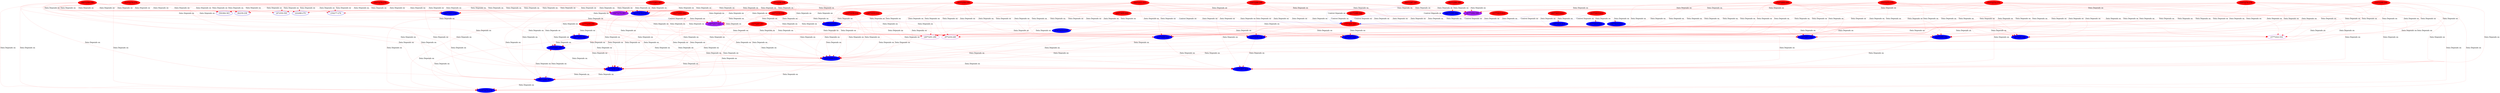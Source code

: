digraph "" { 
18[ label="(18**)275-276",color=blue,style=filled];
54[ label="(54**)274-274",color=red,style=filled];
53[ label="(53**)274-274",color=red,style=filled];
21[ label="(21**)279-279",color=blue,style=filled];
23[ label="(23**)279-279",color=red,style=filled];
18[ label="(18**)275-276",color=blue,style=filled];
20[ label="(20**)276-276",color=red,style=filled];
10[ label="(10**)258-258",color=red,style=filled];
15[ label="(15**)260-262",color=blue,style=filled];
12[ label="(12**)260-260",color=red,style=filled];
15[ label="(15**)260-262",color=blue,style=filled];
15[ label="(15**)260-262",color=blue,style=filled];
33[ label="(33**)300-311",color=blue,style=filled];
33[ label="(33**)300-311",color=blue,style=filled];
33[ label="(33**)300-311",color=blue,style=filled];
33[ label="(33**)300-311",color=blue,style=filled];
33[ label="(33**)300-311",color=blue,style=filled];
33[ label="(33**)300-311",color=blue,style=filled];
33[ label="(33**)300-311",color=blue,style=filled];
44[ label="(44**)311-311",color=red,style=filled];
33[ label="(33**)300-311",color=blue,style=filled];
34[ label="(34**)317-322",color=purple,style=filled];
34[ label="(34**)317-322",color=purple,style=filled];
34[ label="(34**)317-322",color=purple,style=filled];
24[ label="(24**)288-288",color=red,style=filled];
25[ label="(25**)289-289",color=blue,style=filled];
27[ label="(27**)294-294",color=red,style=filled];
30[ label="(30**)294-294",color=blue,style=filled];
31[ label="(31**)297-297",color=red,style=filled];
33[ label="(33**)300-311",color=blue,style=filled];
33[ label="(33**)300-311",color=blue,style=filled];
33[ label="(33**)300-311",color=blue,style=filled];
33[ label="(33**)300-311",color=blue,style=filled];
43[ label="(43**)336-338",color=blue,style=filled];
43[ label="(43**)336-338",color=blue,style=filled];
43[ label="(43**)336-338",color=blue,style=filled];
40[ label="(40**)336-336",color=red,style=filled];
34[ label="(34**)317-322",color=purple,style=filled];
34[ label="(34**)317-322",color=purple,style=filled];
34[ label="(34**)317-322",color=purple,style=filled];
38[ label="(38**)333-333",color=red,style=filled];
55[ label="(55**)375-375",color=red,style=filled];
56[ label="(56**)379-383",color=purple,style=filled];
56[ label="(56**)379-383",color=purple,style=filled];
56[ label="(56**)379-383",color=purple,style=filled];
56[ label="(56**)379-383",color=purple,style=filled];
56[ label="(56**)379-383",color=purple,style=filled];
45[ label="(45**)356-356",color=red,style=filled];
46[ label="(46**)357-358",color=blue,style=filled];
48[ label="(48**)358-358",color=red,style=filled];
46[ label="(46**)357-358",color=blue,style=filled];
52[ label="(52**)365-367",color=blue,style=filled];
52[ label="(52**)365-367",color=blue,style=filled];
52[ label="(52**)365-367",color=blue,style=filled];
49[ label="(49**)360-363",color=blue,style=filled];
49[ label="(49**)360-363",color=blue,style=filled];
49[ label="(49**)360-363",color=blue,style=filled];
51[ label="(51**)363-363",color=red,style=filled];
49[ label="(49**)360-363",color=blue,style=filled];
73[ label="(73**)410-415",color=blue,style=filled];
73[ label="(73**)410-415",color=blue,style=filled];
71[ label="(71**)407-408",color=blue,style=filled];
73[ label="(73**)410-415",color=blue,style=filled];
73[ label="(73**)410-415",color=blue,style=filled];
73[ label="(73**)410-415",color=blue,style=filled];
73[ label="(73**)410-415",color=blue,style=filled];
70[ label="(70**)401-406",color=blue,style=filled];
70[ label="(70**)401-406",color=blue,style=filled];
69[ label="(69**)400-400",color=red,style=filled];
70[ label="(70**)401-406",color=blue,style=filled];
70[ label="(70**)401-406",color=blue,style=filled];
72[ label="(72**)406-406",color=red,style=filled];
71[ label="(71**)407-408",color=blue,style=filled];
70[ label="(70**)401-406",color=blue,style=filled];
70[ label="(70**)401-406",color=blue,style=filled];
67[ label="(67**)392-398",color=purple,style=filled];
67[ label="(67**)392-398",color=purple,style=filled];
67[ label="(67**)392-398",color=purple,style=filled];
67[ label="(67**)392-398",color=purple,style=filled];
67[ label="(67**)392-398",color=purple,style=filled];
67[ label="(67**)392-398",color=purple,style=filled];
67[ label="(67**)392-398",color=purple,style=filled];
60[ label="(60**)387-387",color=red,style=filled];
66[ label="(66**)389-389",color=blue,style=filled];
62[ label="(62**)388-388",color=red,style=filled];
61[ label="(61**)388-388",color=red,style=filled];
81[ label="(81**)424-424",color=blue,style=filled];
64[ label="(64**)424-424",color=blue,style=filled];
58[ label="(58**)424-424",color=blue,style=filled];
74[ label="(74**)416-418",color=blue,style=filled];
74[ label="(74**)416-418",color=blue,style=filled];
74[ label="(74**)416-418",color=blue,style=filled];
75[ label="(75**)421-421",color=red,style=filled];
80[ label="(80**)423-423",color=red,style=filled];
57[ label="(57**)423-423",color=red,style=filled];
63[ label="(63**)423-423",color=red,style=filled];
4[ label="(4**)197-220",color=blue,style=filled];
4[ label="(4**)197-220",color=blue,style=filled];
4[ label="(4**)197-220",color=blue,style=filled];
4[ label="(4**)197-220",color=blue,style=filled];
4[ label="(4**)197-220",color=blue,style=filled];
4[ label="(4**)197-220",color=blue,style=filled];
4[ label="(4**)197-220",color=blue,style=filled];
4[ label="(4**)197-220",color=blue,style=filled];
4[ label="(4**)197-220",color=blue,style=filled];
4[ label="(4**)197-220",color=blue,style=filled];
4[ label="(4**)197-220",color=blue,style=filled];
4[ label="(4**)197-220",color=blue,style=filled];
4[ label="(4**)197-220",color=blue,style=filled];
4[ label="(4**)197-220",color=blue,style=filled];
4[ label="(4**)197-220",color=blue,style=filled];
4[ label="(4**)197-220",color=blue,style=filled];
4[ label="(4**)197-220",color=blue,style=filled];
4[ label="(4**)197-220",color=blue,style=filled];
4[ label="(4**)197-220",color=blue,style=filled];
4[ label="(4**)197-220",color=blue,style=filled];
4[ label="(4**)197-220",color=blue,style=filled];
4[ label="(4**)197-220",color=blue,style=filled];
4[ label="(4**)197-220",color=blue,style=filled];
4[ label="(4**)197-220",color=blue,style=filled];
5[ label="(5**)230-238",color=blue,style=filled];
7[ label="(7**)238-238",color=red,style=filled];
5[ label="(5**)230-238",color=blue,style=filled];
5[ label="(5**)230-238",color=blue,style=filled];
5[ label="(5**)230-238",color=blue,style=filled];
5[ label="(5**)230-238",color=blue,style=filled];
5[ label="(5**)230-238",color=blue,style=filled];
5[ label="(5**)230-238",color=blue,style=filled];
5[ label="(5**)230-238",color=blue,style=filled];
5[ label="(5**)230-238",color=blue,style=filled];
16[ label="(16**)248-248",color=red,style=filled];
8[ label="(8**)241-248",color=blue,style=filled];
8[ label="(8**)241-248",color=blue,style=filled];
8[ label="(8**)241-248",color=blue,style=filled];
8[ label="(8**)241-248",color=blue,style=filled];
8[ label="(8**)241-248",color=blue,style=filled];
8[ label="(8**)241-248",color=blue,style=filled];
8[ label="(8**)241-248",color=blue,style=filled];
8[ label="(8**)241-248",color=blue,style=filled];
5->49[ color="red" label="Data Depends on" style = dotted ];
7->5[ color="red" label="Data Depends on" style = dotted ];
7->73[ color="red" label="Data Depends on" style = dotted ];
7->34[ color="red" label="Data Depends on" style = dotted ];
7->18[ color="red" label="Data Depends on" style = dotted ];
7->46[ color="red" label="Data Depends on" style = dotted ];
22[ label="(22)280-279",color=blue];
7->22[ color="red" label="Data Depends on" style = dotted ];
7->56[ color="red" label="Data Depends on" style = dotted ];
50[ label="(50)364-363",color=blue];
7->50[ color="red" label="Data Depends on" style = dotted ];
6[ label="(6)239-238",color=blue];
7->6[ color="red" label="Data Depends on" style = dotted ];
7->4[ color="red" label="Data Depends on" style = dotted ];
7->71[ color="red" label="Data Depends on" style = dotted ];
47[ label="(47)359-358",color=blue];
7->47[ color="red" label="Data Depends on" style = dotted ];
7->49[ color="red" label="Data Depends on" style = dotted ];
7->21[ color="red" label="Data Depends on" style = dotted ];
19[ label="(19)277-276",color=blue];
7->19[ color="red" label="Data Depends on" style = dotted ];
9[ label="(9**)250-249",color=purple];
10->9[ color="red" label="Data Depends on" style = dotted ];
10->34[ color="red" label="Data Depends on" style = dotted ];
10->33[ color="red" label="Data Depends on" style = dotted ];
10->5[ color="red" label="Data Depends on" style = dotted ];
12->34[ color="red" label="Data Depends on" style = dotted ];
12->15[ color="red" label="Data Depends on" style = dotted ];
12->30[ color="red" label="Data Depends on" style = dotted ];
12->9[ color="red" label="Data Depends on" style = dotted ];
12->5[ color="red" label="Data Depends on" style = dotted ];
12->52[ color="red" label="Data Depends on" style = dotted ];
12->33[ color="red" label="Data Depends on" style = dotted ];
15->52[ color="red" label="Data Depends on" style = dotted ];
15->5[ color="red" label="Data Depends on" style = dotted ];
15->71[ color="red" label="Data Depends on" style = dotted ];
16->8[ color="red" label="Data Depends on" style = dotted ];
16->25[ color="red" label="Data Depends on" style = dotted ];
37[ label="(37**)322-316",color=purple];
16->37[ color="red" label="Data Depends on" style = dotted ];
16->33[ color="red" label="Data Depends on" style = dotted ];
16->4[ color="red" label="Data Depends on" style = dotted ];
16->15[ color="red" label="Data Depends on" style = dotted ];
16->70[ color="red" label="Data Depends on" style = dotted ];
16->71[ color="red" label="Data Depends on" style = dotted ];
16->67[ color="red" label="Data Depends on" style = dotted ];
16->43[ color="red" label="Data Depends on" style = dotted ];
16->9[ color="red" label="Data Depends on" style = dotted ];
26[ label="(26**)291-290",color=purple];
16->26[ color="red" label="Data Depends on" style = dotted ];
20->5[ color="red" label="Data Depends on" style = dotted ];
20->21[ color="red" label="Data Depends on" style = dotted ];
20->6[ color="red" label="Data Depends on" style = dotted ];
20->46[ color="red" label="Data Depends on" style = dotted ];
20->50[ color="red" label="Data Depends on" style = dotted ];
20->34[ color="red" label="Data Depends on" style = dotted ];
20->47[ color="red" label="Data Depends on" style = dotted ];
20->26[ color="red" label="Data Depends on" style = dotted ];
20->18[ color="red" label="Data Depends on" style = dotted ];
20->19[ color="red" label="Data Depends on" style = dotted ];
20->56[ color="red" label="Data Depends on" style = dotted ];
20->22[ color="red" label="Data Depends on" style = dotted ];
20->33[ color="red" label="Data Depends on" style = dotted ];
20->49[ color="red" label="Data Depends on" style = dotted ];
23->5[ color="red" label="Data Depends on" style = dotted ];
23->49[ color="red" label="Data Depends on" style = dotted ];
23->50[ color="red" label="Data Depends on" style = dotted ];
23->6[ color="red" label="Data Depends on" style = dotted ];
23->47[ color="red" label="Data Depends on" style = dotted ];
23->19[ color="red" label="Data Depends on" style = dotted ];
23->26[ color="red" label="Data Depends on" style = dotted ];
23->34[ color="red" label="Data Depends on" style = dotted ];
23->46[ color="red" label="Data Depends on" style = dotted ];
23->33[ color="red" label="Data Depends on" style = dotted ];
23->56[ color="red" label="Data Depends on" style = dotted ];
23->22[ color="red" label="Data Depends on" style = dotted ];
23->21[ color="red" label="Data Depends on" style = dotted ];
23->18[ color="red" label="Data Depends on" style = dotted ];
25->71[ color="red" label="Data Depends on" style = dotted ];
24->37[ color="red" label="Data Depends on" style = dotted ];
24->70[ color="red" label="Data Depends on" style = dotted ];
24->4[ color="red" label="Data Depends on" style = dotted ];
24->33[ color="red" label="Data Depends on" style = dotted ];
24->71[ color="red" label="Data Depends on" style = dotted ];
24->8[ color="red" label="Data Depends on" style = dotted ];
24->43[ color="red" label="Data Depends on" style = dotted ];
24->26[ color="red" label="Data Depends on" style = dotted ];
24->9[ color="red" label="Data Depends on" style = dotted ];
24->15[ color="red" label="Data Depends on" style = dotted ];
24->25[ color="red" label="Data Depends on" style = dotted ];
24->30[ color="red" label="Data Depends on" style = dotted ];
24->67[ color="red" label="Data Depends on" style = dotted ];
27->5[ color="red" label="Data Depends on" style = dotted ];
27->30[ color="red" label="Data Depends on" style = dotted ];
27->52[ color="red" label="Data Depends on" style = dotted ];
27->15[ color="red" label="Data Depends on" style = dotted ];
27->18[ color="red" label="Data Depends on" style = dotted ];
27->26[ color="red" label="Data Depends on" style = dotted ];
27->33[ color="red" label="Data Depends on" style = dotted ];
31->18[ color="red" label="Data Depends on" style = dotted ];
31->33[ color="red" label="Data Depends on" style = dotted ];
31->26[ color="red" label="Data Depends on" style = dotted ];
31->5[ color="red" label="Data Depends on" style = dotted ];
30->52[ color="red" label="Data Depends on" style = dotted ];
30->18[ color="red" label="Data Depends on" style = dotted ];
30->5[ color="red" label="Data Depends on" style = dotted ];
34->43[ color="red" label="Data Depends on" style = dotted ];
34->5[ color="red" label="Data Depends on" style = dotted ];
34->9[ color="red" label="Data Depends on" style = dotted ];
34->33[ color="red" label="Data Depends on" style = dotted ];
34->34[ color="red" label="Data Depends on" style = dotted ];
33->18[ color="red" label="Data Depends on" style = dotted ];
33->5[ color="red" label="Data Depends on" style = dotted ];
33->71[ color="red" label="Data Depends on" style = dotted ];
38->5[ color="red" label="Data Depends on" style = dotted ];
38->33[ color="red" label="Data Depends on" style = dotted ];
38->34[ color="red" label="Data Depends on" style = dotted ];
38->9[ color="red" label="Data Depends on" style = dotted ];
43->5[ color="red" label="Data Depends on" style = dotted ];
43->71[ color="red" label="Data Depends on" style = dotted ];
40->9[ color="red" label="Data Depends on" style = dotted ];
40->33[ color="red" label="Data Depends on" style = dotted ];
40->5[ color="red" label="Data Depends on" style = dotted ];
40->34[ color="red" label="Data Depends on" style = dotted ];
40->43[ color="red" label="Data Depends on" style = dotted ];
46->49[ color="red" label="Data Depends on" style = dotted ];
44->26[ color="red" label="Data Depends on" style = dotted ];
44->67[ color="red" label="Data Depends on" style = dotted ];
44->70[ color="red" label="Data Depends on" style = dotted ];
44->4[ color="red" label="Data Depends on" style = dotted ];
44->8[ color="red" label="Data Depends on" style = dotted ];
44->33[ color="red" label="Data Depends on" style = dotted ];
44->37[ color="red" label="Data Depends on" style = dotted ];
44->25[ color="red" label="Data Depends on" style = dotted ];
44->9[ color="red" label="Data Depends on" style = dotted ];
44->15[ color="red" label="Data Depends on" style = dotted ];
44->71[ color="red" label="Data Depends on" style = dotted ];
44->34[ color="red" label="Data Depends on" style = dotted ];
44->43[ color="red" label="Data Depends on" style = dotted ];
45->43[ color="red" label="Data Depends on" style = dotted ];
45->52[ color="red" label="Data Depends on" style = dotted ];
45->15[ color="red" label="Data Depends on" style = dotted ];
45->67[ color="red" label="Data Depends on" style = dotted ];
45->33[ color="red" label="Data Depends on" style = dotted ];
45->9[ color="red" label="Data Depends on" style = dotted ];
45->49[ color="red" label="Data Depends on" style = dotted ];
45->26[ color="red" label="Data Depends on" style = dotted ];
45->4[ color="red" label="Data Depends on" style = dotted ];
45->71[ color="red" label="Data Depends on" style = dotted ];
45->46[ color="red" label="Data Depends on" style = dotted ];
45->25[ color="red" label="Data Depends on" style = dotted ];
45->70[ color="red" label="Data Depends on" style = dotted ];
45->37[ color="red" label="Data Depends on" style = dotted ];
45->8[ color="red" label="Data Depends on" style = dotted ];
51->34[ color="red" label="Data Depends on" style = dotted ];
51->4[ color="red" label="Data Depends on" style = dotted ];
51->18[ color="red" label="Data Depends on" style = dotted ];
51->47[ color="red" label="Data Depends on" style = dotted ];
51->19[ color="red" label="Data Depends on" style = dotted ];
51->46[ color="red" label="Data Depends on" style = dotted ];
51->71[ color="red" label="Data Depends on" style = dotted ];
51->21[ color="red" label="Data Depends on" style = dotted ];
51->49[ color="red" label="Data Depends on" style = dotted ];
51->56[ color="red" label="Data Depends on" style = dotted ];
51->50[ color="red" label="Data Depends on" style = dotted ];
51->22[ color="red" label="Data Depends on" style = dotted ];
51->73[ color="red" label="Data Depends on" style = dotted ];
51->5[ color="red" label="Data Depends on" style = dotted ];
51->6[ color="red" label="Data Depends on" style = dotted ];
49->5[ color="red" label="Data Depends on" style = dotted ];
49->18[ color="red" label="Data Depends on" style = dotted ];
49->52[ color="red" label="Data Depends on" style = dotted ];
48->22[ color="red" label="Data Depends on" style = dotted ];
48->18[ color="red" label="Data Depends on" style = dotted ];
48->46[ color="red" label="Data Depends on" style = dotted ];
48->21[ color="red" label="Data Depends on" style = dotted ];
48->5[ color="red" label="Data Depends on" style = dotted ];
48->6[ color="red" label="Data Depends on" style = dotted ];
48->49[ color="red" label="Data Depends on" style = dotted ];
48->34[ color="red" label="Data Depends on" style = dotted ];
48->19[ color="red" label="Data Depends on" style = dotted ];
48->56[ color="red" label="Data Depends on" style = dotted ];
48->47[ color="red" label="Data Depends on" style = dotted ];
48->50[ color="red" label="Data Depends on" style = dotted ];
55->25[ color="red" label="Data Depends on" style = dotted ];
55->33[ color="red" label="Data Depends on" style = dotted ];
55->70[ color="red" label="Data Depends on" style = dotted ];
55->15[ color="red" label="Data Depends on" style = dotted ];
55->67[ color="red" label="Data Depends on" style = dotted ];
55->71[ color="red" label="Data Depends on" style = dotted ];
55->9[ color="red" label="Data Depends on" style = dotted ];
55->43[ color="red" label="Data Depends on" style = dotted ];
55->56[ color="red" label="Data Depends on" style = dotted ];
55->8[ color="red" label="Data Depends on" style = dotted ];
55->4[ color="red" label="Data Depends on" style = dotted ];
55->26[ color="red" label="Data Depends on" style = dotted ];
55->37[ color="red" label="Data Depends on" style = dotted ];
54->25[ color="red" label="Data Depends on" style = dotted ];
54->15[ color="red" label="Data Depends on" style = dotted ];
54->8[ color="red" label="Data Depends on" style = dotted ];
54->21[ color="red" label="Data Depends on" style = dotted ];
54->26[ color="red" label="Data Depends on" style = dotted ];
54->33[ color="red" label="Data Depends on" style = dotted ];
54->70[ color="red" label="Data Depends on" style = dotted ];
54->43[ color="red" label="Data Depends on" style = dotted ];
54->18[ color="red" label="Data Depends on" style = dotted ];
54->4[ color="red" label="Data Depends on" style = dotted ];
54->9[ color="red" label="Data Depends on" style = dotted ];
54->37[ color="red" label="Data Depends on" style = dotted ];
54->71[ color="red" label="Data Depends on" style = dotted ];
54->67[ color="red" label="Data Depends on" style = dotted ];
53->18[ color="red" label="Data Depends on" style = dotted ];
53->15[ color="red" label="Data Depends on" style = dotted ];
53->67[ color="red" label="Data Depends on" style = dotted ];
53->21[ color="red" label="Data Depends on" style = dotted ];
53->37[ color="red" label="Data Depends on" style = dotted ];
53->70[ color="red" label="Data Depends on" style = dotted ];
53->8[ color="red" label="Data Depends on" style = dotted ];
53->9[ color="red" label="Data Depends on" style = dotted ];
53->71[ color="red" label="Data Depends on" style = dotted ];
53->43[ color="red" label="Data Depends on" style = dotted ];
53->33[ color="red" label="Data Depends on" style = dotted ];
53->26[ color="red" label="Data Depends on" style = dotted ];
53->25[ color="red" label="Data Depends on" style = dotted ];
53->4[ color="red" label="Data Depends on" style = dotted ];
52->5[ color="red" label="Data Depends on" style = dotted ];
52->33[ color="red" label="Data Depends on" style = dotted ];
52->49[ color="red" label="Data Depends on" style = dotted ];
57->75[ color="blue" label="Control Depends on" style = dotted ];
57->58[ color="red" label="Data Depends on" style = dotted ];
56->75[ color="blue" label="Control Depends on" style = dotted ];
63->64[ color="red" label="Data Depends on" style = dotted ];
63->75[ color="blue" label="Control Depends on" style = dotted ];
62->67[ color="red" label="Data Depends on" style = dotted ];
62->66[ color="red" label="Data Depends on" style = dotted ];
62->75[ color="blue" label="Control Depends on" style = dotted ];
61->75[ color="blue" label="Control Depends on" style = dotted ];
60->67[ color="red" label="Data Depends on" style = dotted ];
60->75[ color="blue" label="Control Depends on" style = dotted ];
69->74[ color="red" label="Data Depends on" style = dotted ];
69->73[ color="red" label="Data Depends on" style = dotted ];
69->75[ color="blue" label="Control Depends on" style = dotted ];
69->70[ color="red" label="Data Depends on" style = dotted ];
67->75[ color="blue" label="Control Depends on" style = dotted ];
67->73[ color="red" label="Data Depends on" style = dotted ];
72->71[ color="red" label="Data Depends on" style = dotted ];
72->8[ color="red" label="Data Depends on" style = dotted ];
72->25[ color="red" label="Data Depends on" style = dotted ];
72->33[ color="red" label="Data Depends on" style = dotted ];
72->70[ color="red" label="Data Depends on" style = dotted ];
72->9[ color="red" label="Data Depends on" style = dotted ];
72->37[ color="red" label="Data Depends on" style = dotted ];
72->15[ color="red" label="Data Depends on" style = dotted ];
72->43[ color="red" label="Data Depends on" style = dotted ];
72->67[ color="red" label="Data Depends on" style = dotted ];
72->4[ color="red" label="Data Depends on" style = dotted ];
72->26[ color="red" label="Data Depends on" style = dotted ];
73->71[ color="red" label="Data Depends on" style = dotted ];
73->33[ color="red" label="Data Depends on" style = dotted ];
73->49[ color="red" label="Data Depends on" style = dotted ];
74->49[ color="red" label="Data Depends on" style = dotted ];
75->33[ color="red" label="Data Depends on" style = dotted ];
75->67[ color="red" label="Data Depends on" style = dotted ];
75->26[ color="red" label="Data Depends on" style = dotted ];
75->37[ color="red" label="Data Depends on" style = dotted ];
75->71[ color="red" label="Data Depends on" style = dotted ];
75->5[ color="red" label="Data Depends on" style = dotted ];
75->15[ color="red" label="Data Depends on" style = dotted ];
75->70[ color="red" label="Data Depends on" style = dotted ];
75->9[ color="red" label="Data Depends on" style = dotted ];
75->43[ color="red" label="Data Depends on" style = dotted ];
75->8[ color="red" label="Data Depends on" style = dotted ];
75->25[ color="red" label="Data Depends on" style = dotted ];
75->4[ color="red" label="Data Depends on" style = dotted ];
80->75[ color="blue" label="Control Depends on" style = dotted ];
80->81[ color="red" label="Data Depends on" style = dotted ];
}